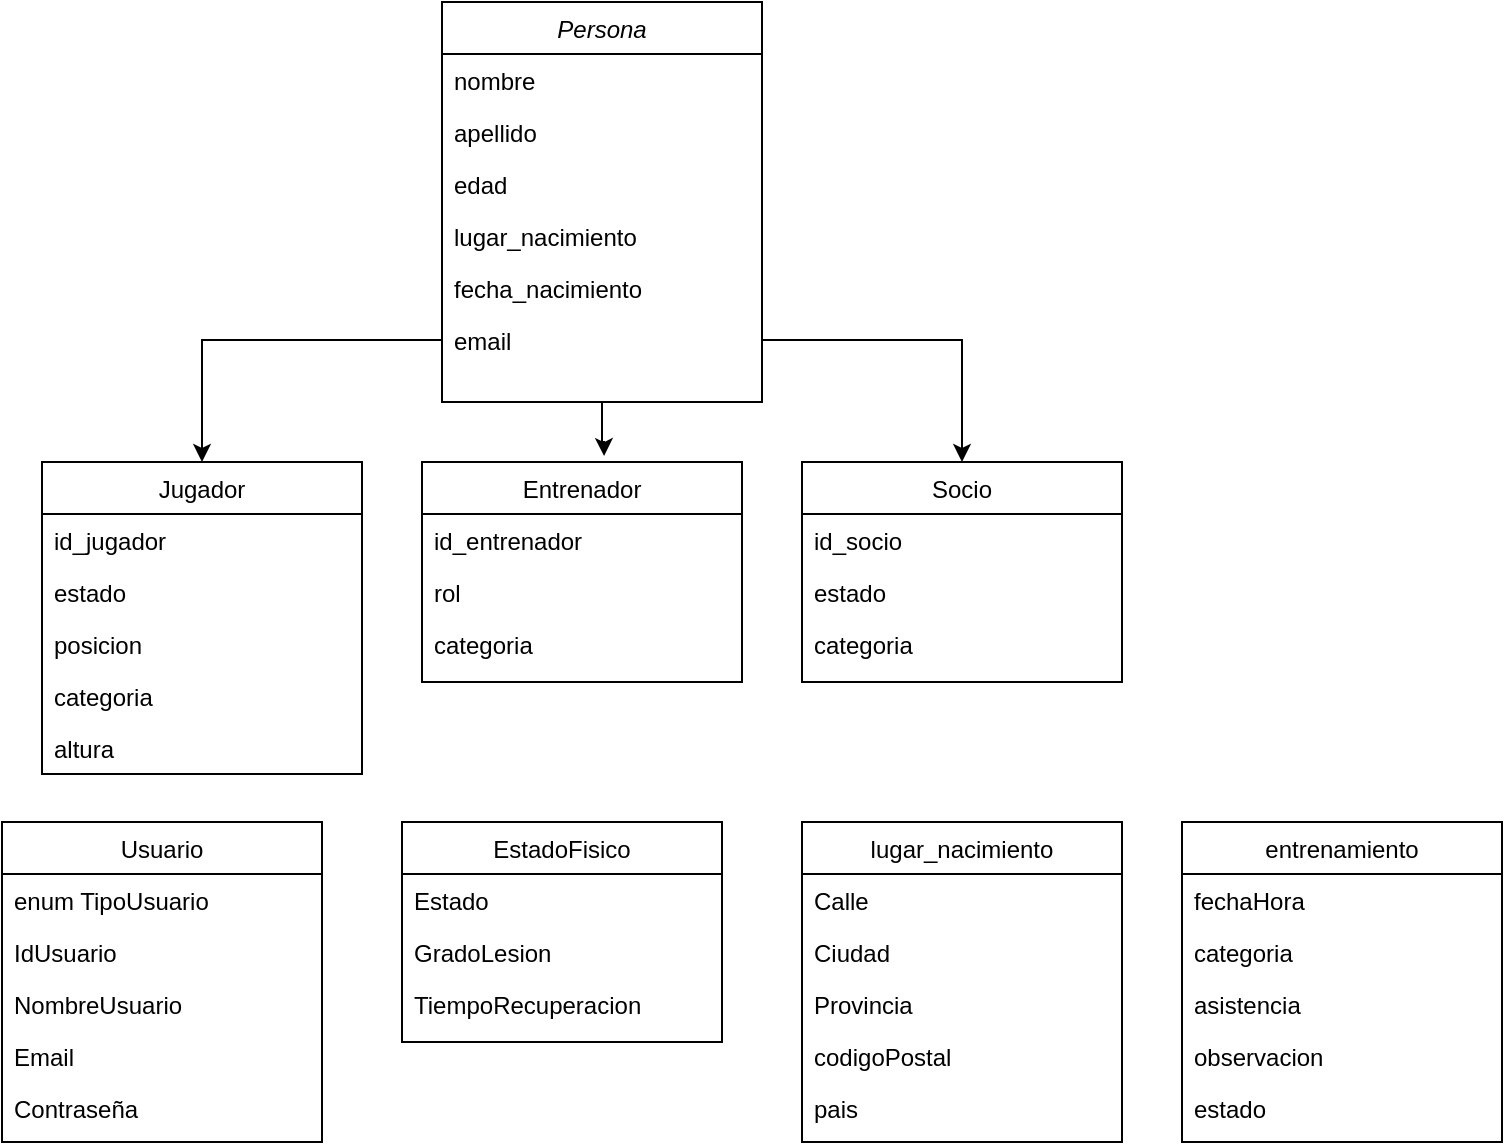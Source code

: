 <mxfile version="24.7.17">
  <diagram name="Page-1" id="z4cCck9QPb0_J3614wfV">
    <mxGraphModel dx="712" dy="779" grid="1" gridSize="10" guides="1" tooltips="1" connect="1" arrows="1" fold="1" page="1" pageScale="1" pageWidth="850" pageHeight="1100" math="0" shadow="0">
      <root>
        <mxCell id="0" />
        <mxCell id="1" parent="0" />
        <mxCell id="nFup_Cd1Z2JXvIj6KHbJ-1" value="Persona" style="swimlane;fontStyle=2;align=center;verticalAlign=top;childLayout=stackLayout;horizontal=1;startSize=26;horizontalStack=0;resizeParent=1;resizeLast=0;collapsible=1;marginBottom=0;rounded=0;shadow=0;strokeWidth=1;" parent="1" vertex="1">
          <mxGeometry x="240" y="10" width="160" height="200" as="geometry">
            <mxRectangle x="230" y="140" width="160" height="26" as="alternateBounds" />
          </mxGeometry>
        </mxCell>
        <mxCell id="nFup_Cd1Z2JXvIj6KHbJ-2" value="nombre" style="text;align=left;verticalAlign=top;spacingLeft=4;spacingRight=4;overflow=hidden;rotatable=0;points=[[0,0.5],[1,0.5]];portConstraint=eastwest;" parent="nFup_Cd1Z2JXvIj6KHbJ-1" vertex="1">
          <mxGeometry y="26" width="160" height="26" as="geometry" />
        </mxCell>
        <mxCell id="nFup_Cd1Z2JXvIj6KHbJ-3" value="apellido&#xa;&#xa;" style="text;align=left;verticalAlign=top;spacingLeft=4;spacingRight=4;overflow=hidden;rotatable=0;points=[[0,0.5],[1,0.5]];portConstraint=eastwest;rounded=0;shadow=0;html=0;" parent="nFup_Cd1Z2JXvIj6KHbJ-1" vertex="1">
          <mxGeometry y="52" width="160" height="26" as="geometry" />
        </mxCell>
        <mxCell id="nFup_Cd1Z2JXvIj6KHbJ-4" value="edad" style="text;align=left;verticalAlign=top;spacingLeft=4;spacingRight=4;overflow=hidden;rotatable=0;points=[[0,0.5],[1,0.5]];portConstraint=eastwest;rounded=0;shadow=0;html=0;" parent="nFup_Cd1Z2JXvIj6KHbJ-1" vertex="1">
          <mxGeometry y="78" width="160" height="26" as="geometry" />
        </mxCell>
        <mxCell id="nFup_Cd1Z2JXvIj6KHbJ-5" value="lugar_nacimiento&#xa;" style="text;align=left;verticalAlign=top;spacingLeft=4;spacingRight=4;overflow=hidden;rotatable=0;points=[[0,0.5],[1,0.5]];portConstraint=eastwest;rounded=0;shadow=0;html=0;" parent="nFup_Cd1Z2JXvIj6KHbJ-1" vertex="1">
          <mxGeometry y="104" width="160" height="26" as="geometry" />
        </mxCell>
        <mxCell id="nFup_Cd1Z2JXvIj6KHbJ-6" value="fecha_nacimiento&#xa;" style="text;align=left;verticalAlign=top;spacingLeft=4;spacingRight=4;overflow=hidden;rotatable=0;points=[[0,0.5],[1,0.5]];portConstraint=eastwest;rounded=0;shadow=0;html=0;" parent="nFup_Cd1Z2JXvIj6KHbJ-1" vertex="1">
          <mxGeometry y="130" width="160" height="26" as="geometry" />
        </mxCell>
        <mxCell id="nFup_Cd1Z2JXvIj6KHbJ-7" value="email&#xa;&#xa;" style="text;align=left;verticalAlign=top;spacingLeft=4;spacingRight=4;overflow=hidden;rotatable=0;points=[[0,0.5],[1,0.5]];portConstraint=eastwest;rounded=0;shadow=0;html=0;" parent="nFup_Cd1Z2JXvIj6KHbJ-1" vertex="1">
          <mxGeometry y="156" width="160" height="26" as="geometry" />
        </mxCell>
        <mxCell id="nFup_Cd1Z2JXvIj6KHbJ-8" value="Jugador&#xa;&#xa;" style="swimlane;fontStyle=0;align=center;verticalAlign=top;childLayout=stackLayout;horizontal=1;startSize=26;horizontalStack=0;resizeParent=1;resizeLast=0;collapsible=1;marginBottom=0;rounded=0;shadow=0;strokeWidth=1;" parent="1" vertex="1">
          <mxGeometry x="40" y="240" width="160" height="156" as="geometry">
            <mxRectangle x="130" y="380" width="160" height="26" as="alternateBounds" />
          </mxGeometry>
        </mxCell>
        <mxCell id="nFup_Cd1Z2JXvIj6KHbJ-9" value="id_jugador&#xa;" style="text;align=left;verticalAlign=top;spacingLeft=4;spacingRight=4;overflow=hidden;rotatable=0;points=[[0,0.5],[1,0.5]];portConstraint=eastwest;" parent="nFup_Cd1Z2JXvIj6KHbJ-8" vertex="1">
          <mxGeometry y="26" width="160" height="26" as="geometry" />
        </mxCell>
        <mxCell id="nFup_Cd1Z2JXvIj6KHbJ-10" value="estado&#xa;" style="text;align=left;verticalAlign=top;spacingLeft=4;spacingRight=4;overflow=hidden;rotatable=0;points=[[0,0.5],[1,0.5]];portConstraint=eastwest;rounded=0;shadow=0;html=0;" parent="nFup_Cd1Z2JXvIj6KHbJ-8" vertex="1">
          <mxGeometry y="52" width="160" height="26" as="geometry" />
        </mxCell>
        <mxCell id="nFup_Cd1Z2JXvIj6KHbJ-11" value="posicion&#xa;" style="text;align=left;verticalAlign=top;spacingLeft=4;spacingRight=4;overflow=hidden;rotatable=0;points=[[0,0.5],[1,0.5]];portConstraint=eastwest;rounded=0;shadow=0;html=0;" parent="nFup_Cd1Z2JXvIj6KHbJ-8" vertex="1">
          <mxGeometry y="78" width="160" height="26" as="geometry" />
        </mxCell>
        <mxCell id="nFup_Cd1Z2JXvIj6KHbJ-12" value="categoria&#xa;&#xa;" style="text;align=left;verticalAlign=top;spacingLeft=4;spacingRight=4;overflow=hidden;rotatable=0;points=[[0,0.5],[1,0.5]];portConstraint=eastwest;rounded=0;shadow=0;html=0;" parent="nFup_Cd1Z2JXvIj6KHbJ-8" vertex="1">
          <mxGeometry y="104" width="160" height="26" as="geometry" />
        </mxCell>
        <mxCell id="nFup_Cd1Z2JXvIj6KHbJ-13" value="altura&#xa;" style="text;align=left;verticalAlign=top;spacingLeft=4;spacingRight=4;overflow=hidden;rotatable=0;points=[[0,0.5],[1,0.5]];portConstraint=eastwest;rounded=0;shadow=0;html=0;" parent="nFup_Cd1Z2JXvIj6KHbJ-8" vertex="1">
          <mxGeometry y="130" width="160" height="26" as="geometry" />
        </mxCell>
        <mxCell id="nFup_Cd1Z2JXvIj6KHbJ-14" value="lugar_nacimiento" style="swimlane;fontStyle=0;align=center;verticalAlign=top;childLayout=stackLayout;horizontal=1;startSize=26;horizontalStack=0;resizeParent=1;resizeLast=0;collapsible=1;marginBottom=0;rounded=0;shadow=0;strokeWidth=1;" parent="1" vertex="1">
          <mxGeometry x="420" y="420" width="160" height="160" as="geometry">
            <mxRectangle x="550" y="140" width="160" height="26" as="alternateBounds" />
          </mxGeometry>
        </mxCell>
        <mxCell id="nFup_Cd1Z2JXvIj6KHbJ-15" value="Calle&#xa;" style="text;align=left;verticalAlign=top;spacingLeft=4;spacingRight=4;overflow=hidden;rotatable=0;points=[[0,0.5],[1,0.5]];portConstraint=eastwest;" parent="nFup_Cd1Z2JXvIj6KHbJ-14" vertex="1">
          <mxGeometry y="26" width="160" height="26" as="geometry" />
        </mxCell>
        <mxCell id="nFup_Cd1Z2JXvIj6KHbJ-16" value="Ciudad&#xa;" style="text;align=left;verticalAlign=top;spacingLeft=4;spacingRight=4;overflow=hidden;rotatable=0;points=[[0,0.5],[1,0.5]];portConstraint=eastwest;rounded=0;shadow=0;html=0;" parent="nFup_Cd1Z2JXvIj6KHbJ-14" vertex="1">
          <mxGeometry y="52" width="160" height="26" as="geometry" />
        </mxCell>
        <mxCell id="nFup_Cd1Z2JXvIj6KHbJ-17" value="Provincia&#xa;" style="text;align=left;verticalAlign=top;spacingLeft=4;spacingRight=4;overflow=hidden;rotatable=0;points=[[0,0.5],[1,0.5]];portConstraint=eastwest;rounded=0;shadow=0;html=0;" parent="nFup_Cd1Z2JXvIj6KHbJ-14" vertex="1">
          <mxGeometry y="78" width="160" height="26" as="geometry" />
        </mxCell>
        <mxCell id="nFup_Cd1Z2JXvIj6KHbJ-18" value="codigoPostal" style="text;align=left;verticalAlign=top;spacingLeft=4;spacingRight=4;overflow=hidden;rotatable=0;points=[[0,0.5],[1,0.5]];portConstraint=eastwest;rounded=0;shadow=0;html=0;" parent="nFup_Cd1Z2JXvIj6KHbJ-14" vertex="1">
          <mxGeometry y="104" width="160" height="26" as="geometry" />
        </mxCell>
        <mxCell id="nFup_Cd1Z2JXvIj6KHbJ-19" value="pais&#xa;" style="text;align=left;verticalAlign=top;spacingLeft=4;spacingRight=4;overflow=hidden;rotatable=0;points=[[0,0.5],[1,0.5]];portConstraint=eastwest;rounded=0;shadow=0;html=0;" parent="nFup_Cd1Z2JXvIj6KHbJ-14" vertex="1">
          <mxGeometry y="130" width="160" height="26" as="geometry" />
        </mxCell>
        <mxCell id="nFup_Cd1Z2JXvIj6KHbJ-20" value="Entrenador&#xa;" style="swimlane;fontStyle=0;align=center;verticalAlign=top;childLayout=stackLayout;horizontal=1;startSize=26;horizontalStack=0;resizeParent=1;resizeLast=0;collapsible=1;marginBottom=0;rounded=0;shadow=0;strokeWidth=1;" parent="1" vertex="1">
          <mxGeometry x="230" y="240" width="160" height="110" as="geometry">
            <mxRectangle x="550" y="140" width="160" height="26" as="alternateBounds" />
          </mxGeometry>
        </mxCell>
        <mxCell id="nFup_Cd1Z2JXvIj6KHbJ-21" value="id_entrenador" style="text;align=left;verticalAlign=top;spacingLeft=4;spacingRight=4;overflow=hidden;rotatable=0;points=[[0,0.5],[1,0.5]];portConstraint=eastwest;" parent="nFup_Cd1Z2JXvIj6KHbJ-20" vertex="1">
          <mxGeometry y="26" width="160" height="26" as="geometry" />
        </mxCell>
        <mxCell id="nFup_Cd1Z2JXvIj6KHbJ-22" value="rol&#xa;" style="text;align=left;verticalAlign=top;spacingLeft=4;spacingRight=4;overflow=hidden;rotatable=0;points=[[0,0.5],[1,0.5]];portConstraint=eastwest;rounded=0;shadow=0;html=0;" parent="nFup_Cd1Z2JXvIj6KHbJ-20" vertex="1">
          <mxGeometry y="52" width="160" height="26" as="geometry" />
        </mxCell>
        <mxCell id="nFup_Cd1Z2JXvIj6KHbJ-23" value="categoria&#xa;" style="text;align=left;verticalAlign=top;spacingLeft=4;spacingRight=4;overflow=hidden;rotatable=0;points=[[0,0.5],[1,0.5]];portConstraint=eastwest;rounded=0;shadow=0;html=0;" parent="nFup_Cd1Z2JXvIj6KHbJ-20" vertex="1">
          <mxGeometry y="78" width="160" height="26" as="geometry" />
        </mxCell>
        <mxCell id="nFup_Cd1Z2JXvIj6KHbJ-24" value="Socio&#xa;" style="swimlane;fontStyle=0;align=center;verticalAlign=top;childLayout=stackLayout;horizontal=1;startSize=26;horizontalStack=0;resizeParent=1;resizeLast=0;collapsible=1;marginBottom=0;rounded=0;shadow=0;strokeWidth=1;" parent="1" vertex="1">
          <mxGeometry x="420" y="240" width="160" height="110" as="geometry">
            <mxRectangle x="550" y="140" width="160" height="26" as="alternateBounds" />
          </mxGeometry>
        </mxCell>
        <mxCell id="nFup_Cd1Z2JXvIj6KHbJ-25" value="id_socio&#xa;" style="text;align=left;verticalAlign=top;spacingLeft=4;spacingRight=4;overflow=hidden;rotatable=0;points=[[0,0.5],[1,0.5]];portConstraint=eastwest;" parent="nFup_Cd1Z2JXvIj6KHbJ-24" vertex="1">
          <mxGeometry y="26" width="160" height="26" as="geometry" />
        </mxCell>
        <mxCell id="nFup_Cd1Z2JXvIj6KHbJ-26" value="estado&#xa;" style="text;align=left;verticalAlign=top;spacingLeft=4;spacingRight=4;overflow=hidden;rotatable=0;points=[[0,0.5],[1,0.5]];portConstraint=eastwest;rounded=0;shadow=0;html=0;" parent="nFup_Cd1Z2JXvIj6KHbJ-24" vertex="1">
          <mxGeometry y="52" width="160" height="26" as="geometry" />
        </mxCell>
        <mxCell id="nFup_Cd1Z2JXvIj6KHbJ-27" value="categoria&#xa;" style="text;align=left;verticalAlign=top;spacingLeft=4;spacingRight=4;overflow=hidden;rotatable=0;points=[[0,0.5],[1,0.5]];portConstraint=eastwest;rounded=0;shadow=0;html=0;" parent="nFup_Cd1Z2JXvIj6KHbJ-24" vertex="1">
          <mxGeometry y="78" width="160" height="26" as="geometry" />
        </mxCell>
        <mxCell id="nFup_Cd1Z2JXvIj6KHbJ-35" value="entrenamiento&#xa;" style="swimlane;fontStyle=0;align=center;verticalAlign=top;childLayout=stackLayout;horizontal=1;startSize=26;horizontalStack=0;resizeParent=1;resizeLast=0;collapsible=1;marginBottom=0;rounded=0;shadow=0;strokeWidth=1;" parent="1" vertex="1">
          <mxGeometry x="610" y="420" width="160" height="160" as="geometry">
            <mxRectangle x="550" y="140" width="160" height="26" as="alternateBounds" />
          </mxGeometry>
        </mxCell>
        <mxCell id="nFup_Cd1Z2JXvIj6KHbJ-36" value="fechaHora" style="text;align=left;verticalAlign=top;spacingLeft=4;spacingRight=4;overflow=hidden;rotatable=0;points=[[0,0.5],[1,0.5]];portConstraint=eastwest;" parent="nFup_Cd1Z2JXvIj6KHbJ-35" vertex="1">
          <mxGeometry y="26" width="160" height="26" as="geometry" />
        </mxCell>
        <mxCell id="nFup_Cd1Z2JXvIj6KHbJ-37" value="categoria&#xa;" style="text;align=left;verticalAlign=top;spacingLeft=4;spacingRight=4;overflow=hidden;rotatable=0;points=[[0,0.5],[1,0.5]];portConstraint=eastwest;rounded=0;shadow=0;html=0;" parent="nFup_Cd1Z2JXvIj6KHbJ-35" vertex="1">
          <mxGeometry y="52" width="160" height="26" as="geometry" />
        </mxCell>
        <mxCell id="nFup_Cd1Z2JXvIj6KHbJ-38" value="asistencia&#xa;" style="text;align=left;verticalAlign=top;spacingLeft=4;spacingRight=4;overflow=hidden;rotatable=0;points=[[0,0.5],[1,0.5]];portConstraint=eastwest;rounded=0;shadow=0;html=0;" parent="nFup_Cd1Z2JXvIj6KHbJ-35" vertex="1">
          <mxGeometry y="78" width="160" height="26" as="geometry" />
        </mxCell>
        <mxCell id="nFup_Cd1Z2JXvIj6KHbJ-39" value="observacion&#xa;" style="text;align=left;verticalAlign=top;spacingLeft=4;spacingRight=4;overflow=hidden;rotatable=0;points=[[0,0.5],[1,0.5]];portConstraint=eastwest;rounded=0;shadow=0;html=0;" parent="nFup_Cd1Z2JXvIj6KHbJ-35" vertex="1">
          <mxGeometry y="104" width="160" height="26" as="geometry" />
        </mxCell>
        <mxCell id="nFup_Cd1Z2JXvIj6KHbJ-40" value="estado&#xa;" style="text;align=left;verticalAlign=top;spacingLeft=4;spacingRight=4;overflow=hidden;rotatable=0;points=[[0,0.5],[1,0.5]];portConstraint=eastwest;rounded=0;shadow=0;html=0;" parent="nFup_Cd1Z2JXvIj6KHbJ-35" vertex="1">
          <mxGeometry y="130" width="160" height="26" as="geometry" />
        </mxCell>
        <mxCell id="oF6ThKIphsjddM1UzAzM-1" value="Usuario" style="swimlane;fontStyle=0;align=center;verticalAlign=top;childLayout=stackLayout;horizontal=1;startSize=26;horizontalStack=0;resizeParent=1;resizeLast=0;collapsible=1;marginBottom=0;rounded=0;shadow=0;strokeWidth=1;" vertex="1" parent="1">
          <mxGeometry x="20" y="420" width="160" height="160" as="geometry">
            <mxRectangle x="550" y="140" width="160" height="26" as="alternateBounds" />
          </mxGeometry>
        </mxCell>
        <mxCell id="oF6ThKIphsjddM1UzAzM-2" value="enum TipoUsuario    " style="text;align=left;verticalAlign=top;spacingLeft=4;spacingRight=4;overflow=hidden;rotatable=0;points=[[0,0.5],[1,0.5]];portConstraint=eastwest;" vertex="1" parent="oF6ThKIphsjddM1UzAzM-1">
          <mxGeometry y="26" width="160" height="26" as="geometry" />
        </mxCell>
        <mxCell id="oF6ThKIphsjddM1UzAzM-3" value="IdUsuario" style="text;align=left;verticalAlign=top;spacingLeft=4;spacingRight=4;overflow=hidden;rotatable=0;points=[[0,0.5],[1,0.5]];portConstraint=eastwest;rounded=0;shadow=0;html=0;" vertex="1" parent="oF6ThKIphsjddM1UzAzM-1">
          <mxGeometry y="52" width="160" height="26" as="geometry" />
        </mxCell>
        <mxCell id="oF6ThKIphsjddM1UzAzM-4" value="NombreUsuario" style="text;align=left;verticalAlign=top;spacingLeft=4;spacingRight=4;overflow=hidden;rotatable=0;points=[[0,0.5],[1,0.5]];portConstraint=eastwest;rounded=0;shadow=0;html=0;" vertex="1" parent="oF6ThKIphsjddM1UzAzM-1">
          <mxGeometry y="78" width="160" height="26" as="geometry" />
        </mxCell>
        <mxCell id="oF6ThKIphsjddM1UzAzM-5" value="Email" style="text;align=left;verticalAlign=top;spacingLeft=4;spacingRight=4;overflow=hidden;rotatable=0;points=[[0,0.5],[1,0.5]];portConstraint=eastwest;rounded=0;shadow=0;html=0;" vertex="1" parent="oF6ThKIphsjddM1UzAzM-1">
          <mxGeometry y="104" width="160" height="26" as="geometry" />
        </mxCell>
        <mxCell id="oF6ThKIphsjddM1UzAzM-6" value="Contraseña" style="text;align=left;verticalAlign=top;spacingLeft=4;spacingRight=4;overflow=hidden;rotatable=0;points=[[0,0.5],[1,0.5]];portConstraint=eastwest;rounded=0;shadow=0;html=0;" vertex="1" parent="oF6ThKIphsjddM1UzAzM-1">
          <mxGeometry y="130" width="160" height="26" as="geometry" />
        </mxCell>
        <mxCell id="oF6ThKIphsjddM1UzAzM-7" value="EstadoFisico" style="swimlane;fontStyle=0;align=center;verticalAlign=top;childLayout=stackLayout;horizontal=1;startSize=26;horizontalStack=0;resizeParent=1;resizeLast=0;collapsible=1;marginBottom=0;rounded=0;shadow=0;strokeWidth=1;" vertex="1" parent="1">
          <mxGeometry x="220" y="420" width="160" height="110" as="geometry">
            <mxRectangle x="550" y="140" width="160" height="26" as="alternateBounds" />
          </mxGeometry>
        </mxCell>
        <mxCell id="oF6ThKIphsjddM1UzAzM-8" value="Estado" style="text;align=left;verticalAlign=top;spacingLeft=4;spacingRight=4;overflow=hidden;rotatable=0;points=[[0,0.5],[1,0.5]];portConstraint=eastwest;" vertex="1" parent="oF6ThKIphsjddM1UzAzM-7">
          <mxGeometry y="26" width="160" height="26" as="geometry" />
        </mxCell>
        <mxCell id="oF6ThKIphsjddM1UzAzM-9" value="GradoLesion" style="text;align=left;verticalAlign=top;spacingLeft=4;spacingRight=4;overflow=hidden;rotatable=0;points=[[0,0.5],[1,0.5]];portConstraint=eastwest;rounded=0;shadow=0;html=0;" vertex="1" parent="oF6ThKIphsjddM1UzAzM-7">
          <mxGeometry y="52" width="160" height="26" as="geometry" />
        </mxCell>
        <mxCell id="oF6ThKIphsjddM1UzAzM-11" value="TiempoRecuperacion" style="text;align=left;verticalAlign=top;spacingLeft=4;spacingRight=4;overflow=hidden;rotatable=0;points=[[0,0.5],[1,0.5]];portConstraint=eastwest;rounded=0;shadow=0;html=0;" vertex="1" parent="oF6ThKIphsjddM1UzAzM-7">
          <mxGeometry y="78" width="160" height="26" as="geometry" />
        </mxCell>
        <mxCell id="oF6ThKIphsjddM1UzAzM-19" style="edgeStyle=orthogonalEdgeStyle;rounded=0;orthogonalLoop=1;jettySize=auto;html=1;entryX=0.5;entryY=0;entryDx=0;entryDy=0;" edge="1" parent="1" source="nFup_Cd1Z2JXvIj6KHbJ-7" target="nFup_Cd1Z2JXvIj6KHbJ-24">
          <mxGeometry relative="1" as="geometry" />
        </mxCell>
        <mxCell id="oF6ThKIphsjddM1UzAzM-20" style="edgeStyle=orthogonalEdgeStyle;rounded=0;orthogonalLoop=1;jettySize=auto;html=1;entryX=0.569;entryY=-0.027;entryDx=0;entryDy=0;entryPerimeter=0;" edge="1" parent="1" source="nFup_Cd1Z2JXvIj6KHbJ-1" target="nFup_Cd1Z2JXvIj6KHbJ-20">
          <mxGeometry relative="1" as="geometry" />
        </mxCell>
        <mxCell id="oF6ThKIphsjddM1UzAzM-21" style="edgeStyle=orthogonalEdgeStyle;rounded=0;orthogonalLoop=1;jettySize=auto;html=1;entryX=0.5;entryY=0;entryDx=0;entryDy=0;" edge="1" parent="1" source="nFup_Cd1Z2JXvIj6KHbJ-7" target="nFup_Cd1Z2JXvIj6KHbJ-8">
          <mxGeometry relative="1" as="geometry" />
        </mxCell>
      </root>
    </mxGraphModel>
  </diagram>
</mxfile>
